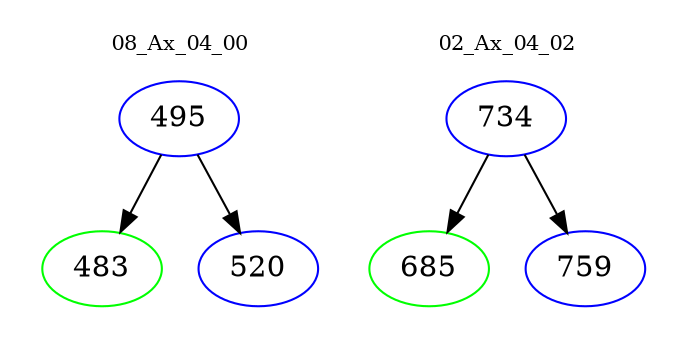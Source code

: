 digraph{
subgraph cluster_0 {
color = white
label = "08_Ax_04_00";
fontsize=10;
T0_495 [label="495", color="blue"]
T0_495 -> T0_483 [color="black"]
T0_483 [label="483", color="green"]
T0_495 -> T0_520 [color="black"]
T0_520 [label="520", color="blue"]
}
subgraph cluster_1 {
color = white
label = "02_Ax_04_02";
fontsize=10;
T1_734 [label="734", color="blue"]
T1_734 -> T1_685 [color="black"]
T1_685 [label="685", color="green"]
T1_734 -> T1_759 [color="black"]
T1_759 [label="759", color="blue"]
}
}
